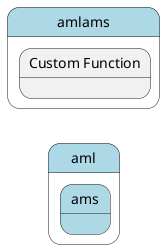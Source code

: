 @startuml
left to right direction


state "aml" as aml #lightblue {
state "ams" as amlams #lightblue {
}
}


state "amlams" as pstatename #lightblue {
    state "Custom Function" as amsfunction {
    }
}





@enduml
